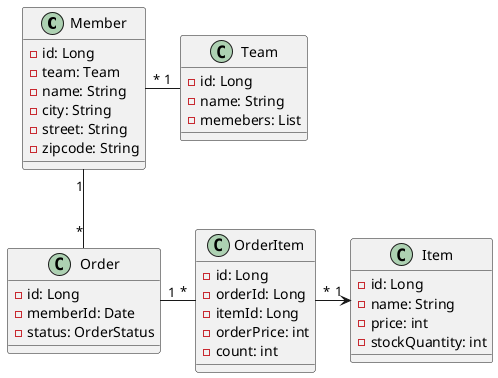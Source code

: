 @startuml
class Member {
    - id: Long
    - team: Team
    - name: String
    - city: String
    - street: String
    - zipcode: String
}

class Team {
    - id: Long
    - name: String
    - memebers: List
}

class Order {
    - id: Long
    - memberId: Date
    - status: OrderStatus
}

class OrderItem {
    - id: Long
    - orderId: Long
    - itemId: Long
    - orderPrice: int
    - count: int
}

class Item {
    - id: Long
    - name: String
    - price: int
    - stockQuantity: int
}
Member "*" - "1" Team
Member "1" -- "*" Order
Order "1" - "*" OrderItem
OrderItem "*" -> "1" Item

@enduml
